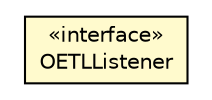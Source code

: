 #!/usr/local/bin/dot
#
# Class diagram 
# Generated by UMLGraph version R5_6-24-gf6e263 (http://www.umlgraph.org/)
#

digraph G {
	edge [fontname="Helvetica",fontsize=10,labelfontname="Helvetica",labelfontsize=10];
	node [fontname="Helvetica",fontsize=10,shape=plaintext];
	nodesep=0.25;
	ranksep=0.5;
	// com.orientechnologies.orient.etl.http.OETLListener
	c3312121 [label=<<table title="com.orientechnologies.orient.etl.http.OETLListener" border="0" cellborder="1" cellspacing="0" cellpadding="2" port="p" bgcolor="lemonChiffon" href="./OETLListener.html">
		<tr><td><table border="0" cellspacing="0" cellpadding="1">
<tr><td align="center" balign="center"> &#171;interface&#187; </td></tr>
<tr><td align="center" balign="center"> OETLListener </td></tr>
		</table></td></tr>
		</table>>, URL="./OETLListener.html", fontname="Helvetica", fontcolor="black", fontsize=10.0];
}

